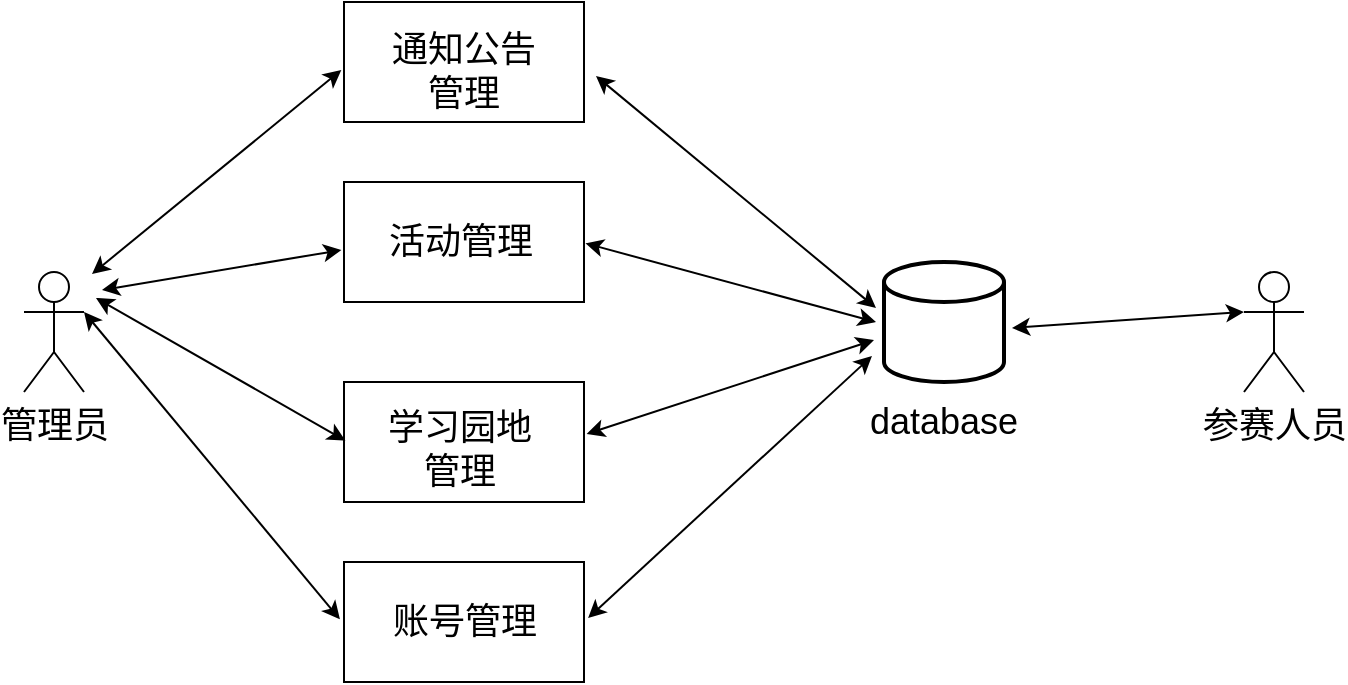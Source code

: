 <mxfile version="26.2.14">
  <diagram name="第 1 页" id="RhrDZrH9Dk_fWq9wKxiN">
    <mxGraphModel dx="999" dy="613" grid="0" gridSize="10" guides="1" tooltips="1" connect="1" arrows="1" fold="1" page="0" pageScale="1" pageWidth="827" pageHeight="1169" math="0" shadow="0">
      <root>
        <mxCell id="0" />
        <mxCell id="1" parent="0" />
        <mxCell id="R0d0COBHO58gbQRLNMCy-1" value="管理员" style="shape=umlActor;verticalLabelPosition=bottom;verticalAlign=top;html=1;fontSize=18;" parent="1" vertex="1">
          <mxGeometry x="90" y="325" width="30" height="60" as="geometry" />
        </mxCell>
        <mxCell id="R0d0COBHO58gbQRLNMCy-2" value="参赛人员" style="shape=umlActor;verticalLabelPosition=bottom;verticalAlign=top;html=1;fontSize=18;" parent="1" vertex="1">
          <mxGeometry x="700" y="325" width="30" height="60" as="geometry" />
        </mxCell>
        <mxCell id="R0d0COBHO58gbQRLNMCy-6" value="" style="verticalLabelPosition=bottom;verticalAlign=top;html=1;shape=mxgraph.basic.rect;fillColor2=none;strokeWidth=1;size=20;indent=5;fontSize=18;" parent="1" vertex="1">
          <mxGeometry x="250" y="190" width="120" height="60" as="geometry" />
        </mxCell>
        <mxCell id="R0d0COBHO58gbQRLNMCy-7" value="通知公告管理" style="text;html=1;align=center;verticalAlign=middle;whiteSpace=wrap;rounded=0;fontSize=18;" parent="1" vertex="1">
          <mxGeometry x="269" y="210" width="82" height="30" as="geometry" />
        </mxCell>
        <mxCell id="R0d0COBHO58gbQRLNMCy-8" value="" style="strokeWidth=2;html=1;shape=mxgraph.flowchart.database;whiteSpace=wrap;fontSize=18;" parent="1" vertex="1">
          <mxGeometry x="520" y="320" width="60" height="60" as="geometry" />
        </mxCell>
        <mxCell id="R0d0COBHO58gbQRLNMCy-9" value="database" style="text;html=1;align=center;verticalAlign=middle;whiteSpace=wrap;rounded=0;fontSize=18;" parent="1" vertex="1">
          <mxGeometry x="520" y="385" width="60" height="30" as="geometry" />
        </mxCell>
        <mxCell id="R0d0COBHO58gbQRLNMCy-10" value="" style="verticalLabelPosition=bottom;verticalAlign=top;html=1;shape=mxgraph.basic.rect;fillColor2=none;strokeWidth=1;size=20;indent=5;fontSize=18;" parent="1" vertex="1">
          <mxGeometry x="250" y="280" width="120" height="60" as="geometry" />
        </mxCell>
        <mxCell id="R0d0COBHO58gbQRLNMCy-11" value="活动管理" style="text;html=1;align=center;verticalAlign=middle;whiteSpace=wrap;rounded=0;fontSize=18;" parent="1" vertex="1">
          <mxGeometry x="267" y="295" width="83" height="30" as="geometry" />
        </mxCell>
        <mxCell id="R0d0COBHO58gbQRLNMCy-12" value="" style="verticalLabelPosition=bottom;verticalAlign=top;html=1;shape=mxgraph.basic.rect;fillColor2=none;strokeWidth=1;size=20;indent=5;fontSize=18;" parent="1" vertex="1">
          <mxGeometry x="250" y="380" width="120" height="60" as="geometry" />
        </mxCell>
        <mxCell id="R0d0COBHO58gbQRLNMCy-13" value="学习园地管理" style="text;html=1;align=center;verticalAlign=middle;whiteSpace=wrap;rounded=0;fontSize=18;" parent="1" vertex="1">
          <mxGeometry x="269" y="399" width="78" height="30" as="geometry" />
        </mxCell>
        <mxCell id="R0d0COBHO58gbQRLNMCy-14" value="" style="verticalLabelPosition=bottom;verticalAlign=top;html=1;shape=mxgraph.basic.rect;fillColor2=none;strokeWidth=1;size=20;indent=5;fontSize=18;" parent="1" vertex="1">
          <mxGeometry x="250" y="470" width="120" height="60" as="geometry" />
        </mxCell>
        <mxCell id="R0d0COBHO58gbQRLNMCy-15" value="账号管理" style="text;html=1;align=center;verticalAlign=middle;whiteSpace=wrap;rounded=0;fontSize=18;" parent="1" vertex="1">
          <mxGeometry x="269" y="485" width="83" height="30" as="geometry" />
        </mxCell>
        <mxCell id="R0d0COBHO58gbQRLNMCy-18" value="" style="endArrow=classic;startArrow=classic;html=1;rounded=0;entryX=-0.011;entryY=0.567;entryDx=0;entryDy=0;entryPerimeter=0;fontSize=18;" parent="1" target="R0d0COBHO58gbQRLNMCy-6" edge="1">
          <mxGeometry width="50" height="50" relative="1" as="geometry">
            <mxPoint x="124" y="326" as="sourcePoint" />
            <mxPoint x="440" y="290" as="targetPoint" />
          </mxGeometry>
        </mxCell>
        <mxCell id="R0d0COBHO58gbQRLNMCy-20" value="" style="endArrow=classic;startArrow=classic;html=1;rounded=0;entryX=-0.011;entryY=0.567;entryDx=0;entryDy=0;entryPerimeter=0;fontSize=18;" parent="1" target="R0d0COBHO58gbQRLNMCy-10" edge="1">
          <mxGeometry width="50" height="50" relative="1" as="geometry">
            <mxPoint x="129" y="334" as="sourcePoint" />
            <mxPoint x="309" y="304" as="targetPoint" />
          </mxGeometry>
        </mxCell>
        <mxCell id="R0d0COBHO58gbQRLNMCy-21" value="" style="endArrow=classic;startArrow=classic;html=1;rounded=0;entryX=-0.017;entryY=0.478;entryDx=0;entryDy=0;entryPerimeter=0;exitX=1;exitY=0.333;exitDx=0;exitDy=0;exitPerimeter=0;fontSize=18;" parent="1" source="R0d0COBHO58gbQRLNMCy-1" target="R0d0COBHO58gbQRLNMCy-14" edge="1">
          <mxGeometry width="50" height="50" relative="1" as="geometry">
            <mxPoint x="130" y="340" as="sourcePoint" />
            <mxPoint x="269" y="244" as="targetPoint" />
          </mxGeometry>
        </mxCell>
        <mxCell id="R0d0COBHO58gbQRLNMCy-22" value="" style="endArrow=classic;startArrow=classic;html=1;rounded=0;entryX=0.006;entryY=0.489;entryDx=0;entryDy=0;entryPerimeter=0;fontSize=18;" parent="1" target="R0d0COBHO58gbQRLNMCy-12" edge="1">
          <mxGeometry width="50" height="50" relative="1" as="geometry">
            <mxPoint x="126" y="338" as="sourcePoint" />
            <mxPoint x="279" y="254" as="targetPoint" />
          </mxGeometry>
        </mxCell>
        <mxCell id="R0d0COBHO58gbQRLNMCy-23" value="" style="endArrow=classic;startArrow=classic;html=1;rounded=0;entryX=0;entryY=0.333;entryDx=0;entryDy=0;entryPerimeter=0;fontSize=18;" parent="1" target="R0d0COBHO58gbQRLNMCy-2" edge="1">
          <mxGeometry width="50" height="50" relative="1" as="geometry">
            <mxPoint x="584" y="353" as="sourcePoint" />
            <mxPoint x="660" y="330" as="targetPoint" />
          </mxGeometry>
        </mxCell>
        <mxCell id="R0d0COBHO58gbQRLNMCy-24" value="" style="endArrow=classic;startArrow=classic;html=1;rounded=0;exitX=1.006;exitY=0.511;exitDx=0;exitDy=0;exitPerimeter=0;fontSize=18;" parent="1" source="R0d0COBHO58gbQRLNMCy-10" edge="1">
          <mxGeometry width="50" height="50" relative="1" as="geometry">
            <mxPoint x="580" y="365" as="sourcePoint" />
            <mxPoint x="516" y="350" as="targetPoint" />
          </mxGeometry>
        </mxCell>
        <mxCell id="R0d0COBHO58gbQRLNMCy-25" value="" style="endArrow=classic;startArrow=classic;html=1;rounded=0;exitX=1.011;exitY=0.433;exitDx=0;exitDy=0;exitPerimeter=0;fontSize=18;" parent="1" source="R0d0COBHO58gbQRLNMCy-12" edge="1">
          <mxGeometry width="50" height="50" relative="1" as="geometry">
            <mxPoint x="590" y="375" as="sourcePoint" />
            <mxPoint x="515" y="359" as="targetPoint" />
          </mxGeometry>
        </mxCell>
        <mxCell id="R0d0COBHO58gbQRLNMCy-26" value="" style="endArrow=classic;startArrow=classic;html=1;rounded=0;exitX=1.017;exitY=0.467;exitDx=0;exitDy=0;exitPerimeter=0;fontSize=18;" parent="1" source="R0d0COBHO58gbQRLNMCy-14" edge="1">
          <mxGeometry width="50" height="50" relative="1" as="geometry">
            <mxPoint x="600" y="385" as="sourcePoint" />
            <mxPoint x="514" y="367" as="targetPoint" />
          </mxGeometry>
        </mxCell>
        <mxCell id="R0d0COBHO58gbQRLNMCy-27" value="" style="endArrow=classic;startArrow=classic;html=1;rounded=0;fontSize=18;" parent="1" edge="1">
          <mxGeometry width="50" height="50" relative="1" as="geometry">
            <mxPoint x="376" y="227" as="sourcePoint" />
            <mxPoint x="516" y="343" as="targetPoint" />
          </mxGeometry>
        </mxCell>
      </root>
    </mxGraphModel>
  </diagram>
</mxfile>
